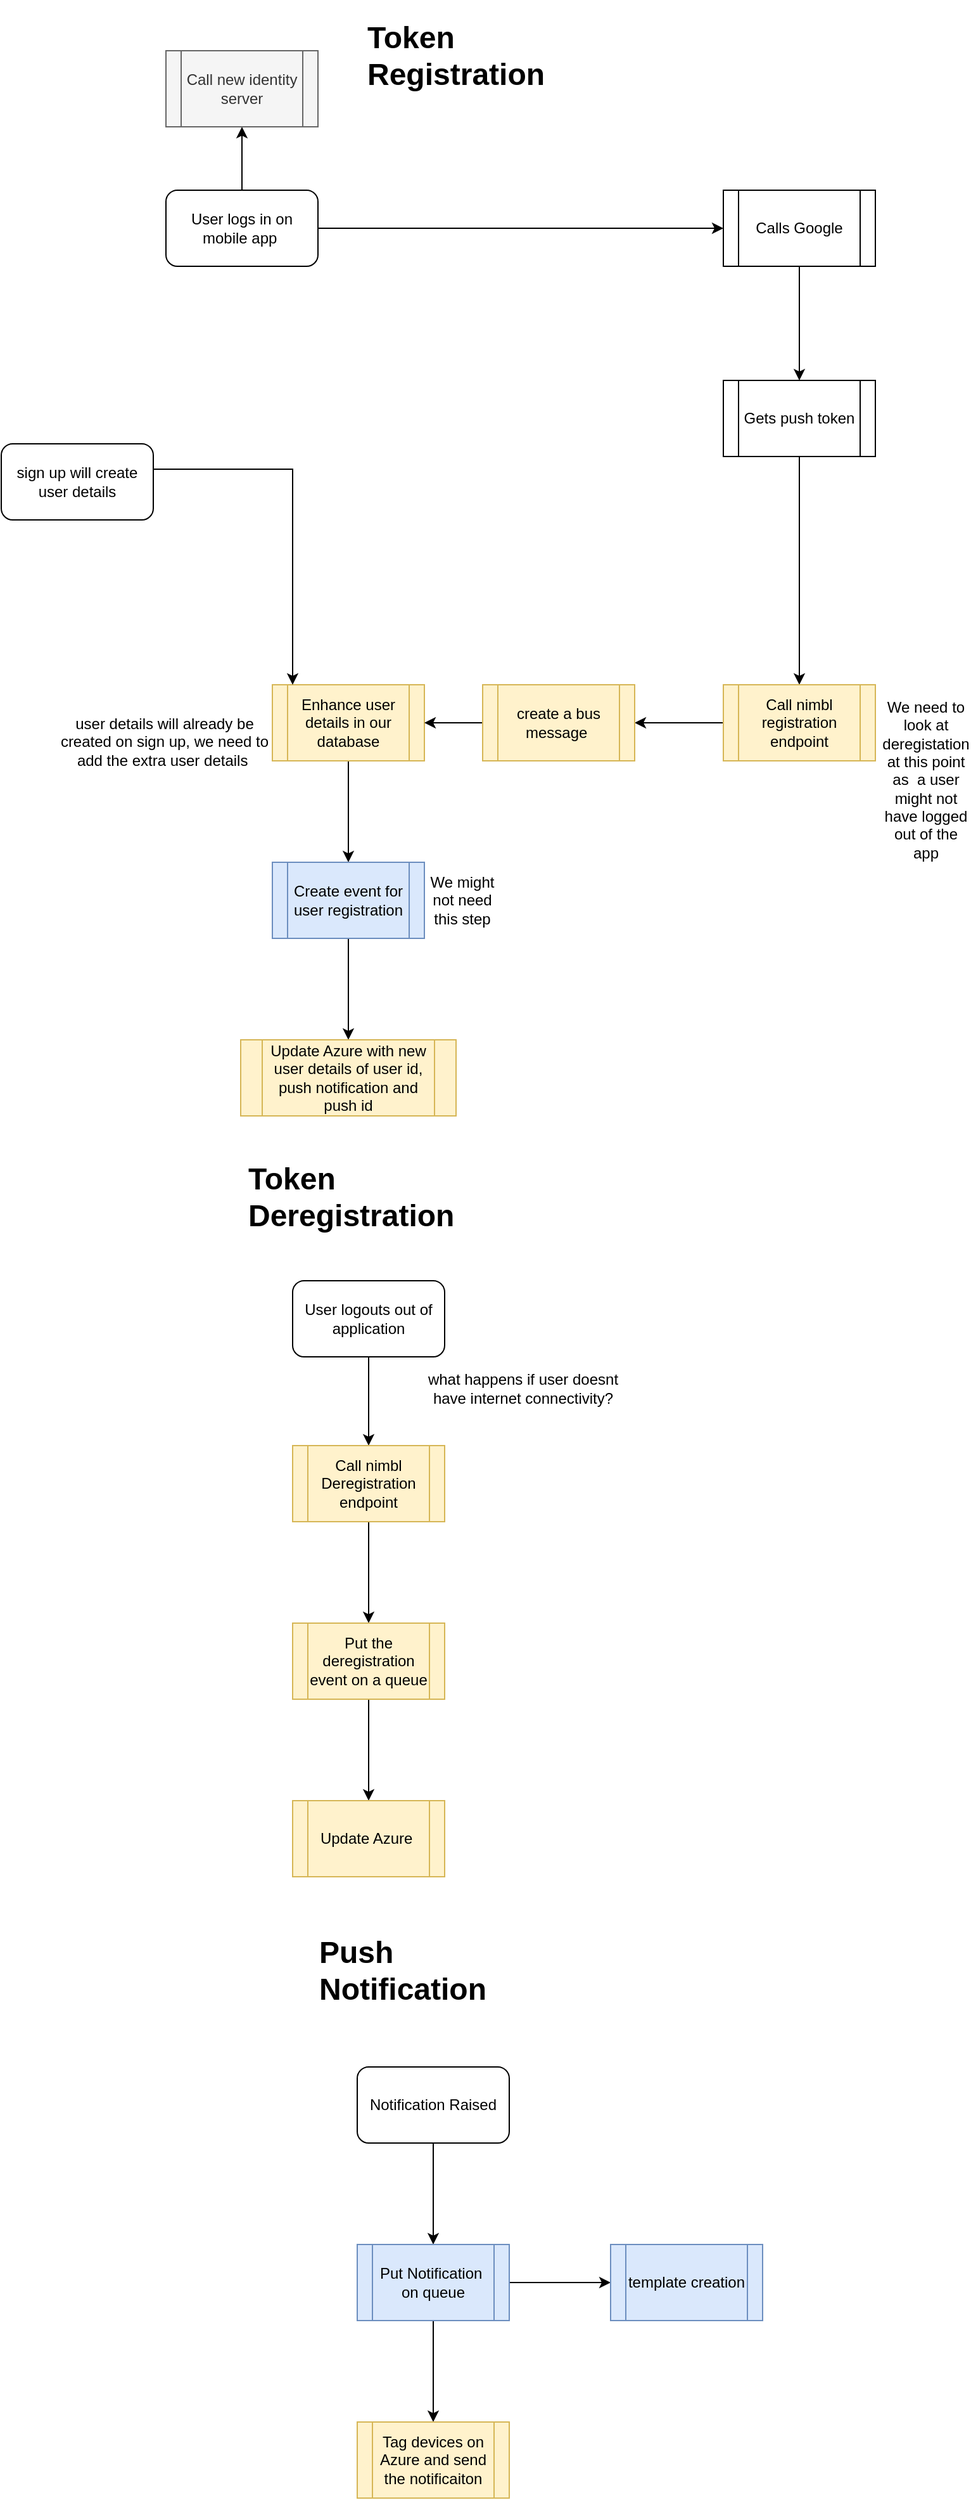<mxfile version="24.0.1" type="github">
  <diagram name="Page-1" id="zNh0KvHFWbtnfTPr5riH">
    <mxGraphModel dx="1434" dy="1949" grid="1" gridSize="10" guides="1" tooltips="1" connect="1" arrows="1" fold="1" page="1" pageScale="1" pageWidth="827" pageHeight="1169" math="0" shadow="0">
      <root>
        <mxCell id="0" />
        <mxCell id="1" parent="0" />
        <mxCell id="ImAyc6x-_rFWX8c06Pwl-3" value="" style="edgeStyle=orthogonalEdgeStyle;rounded=0;orthogonalLoop=1;jettySize=auto;html=1;" parent="1" source="ImAyc6x-_rFWX8c06Pwl-1" target="ImAyc6x-_rFWX8c06Pwl-2" edge="1">
          <mxGeometry relative="1" as="geometry" />
        </mxCell>
        <mxCell id="KaxOUmFlfcMVJWZ9HVVq-26" value="" style="edgeStyle=orthogonalEdgeStyle;rounded=0;orthogonalLoop=1;jettySize=auto;html=1;" parent="1" source="ImAyc6x-_rFWX8c06Pwl-1" target="KaxOUmFlfcMVJWZ9HVVq-1" edge="1">
          <mxGeometry relative="1" as="geometry" />
        </mxCell>
        <mxCell id="ImAyc6x-_rFWX8c06Pwl-1" value="User logs in on mobile app&amp;nbsp;" style="rounded=1;whiteSpace=wrap;html=1;" parent="1" vertex="1">
          <mxGeometry x="150" y="-1000" width="120" height="60" as="geometry" />
        </mxCell>
        <mxCell id="ImAyc6x-_rFWX8c06Pwl-5" value="" style="edgeStyle=orthogonalEdgeStyle;rounded=0;orthogonalLoop=1;jettySize=auto;html=1;" parent="1" source="ImAyc6x-_rFWX8c06Pwl-2" target="ImAyc6x-_rFWX8c06Pwl-4" edge="1">
          <mxGeometry relative="1" as="geometry" />
        </mxCell>
        <mxCell id="ImAyc6x-_rFWX8c06Pwl-2" value="Calls Google" style="shape=process;whiteSpace=wrap;html=1;backgroundOutline=1;" parent="1" vertex="1">
          <mxGeometry x="590" y="-1000" width="120" height="60" as="geometry" />
        </mxCell>
        <mxCell id="ImAyc6x-_rFWX8c06Pwl-7" value="" style="edgeStyle=orthogonalEdgeStyle;rounded=0;orthogonalLoop=1;jettySize=auto;html=1;" parent="1" source="ImAyc6x-_rFWX8c06Pwl-4" target="ImAyc6x-_rFWX8c06Pwl-6" edge="1">
          <mxGeometry relative="1" as="geometry" />
        </mxCell>
        <mxCell id="ImAyc6x-_rFWX8c06Pwl-4" value="Gets push token" style="shape=process;whiteSpace=wrap;html=1;backgroundOutline=1;" parent="1" vertex="1">
          <mxGeometry x="590" y="-850" width="120" height="60" as="geometry" />
        </mxCell>
        <mxCell id="KaxOUmFlfcMVJWZ9HVVq-34" value="" style="edgeStyle=orthogonalEdgeStyle;rounded=0;orthogonalLoop=1;jettySize=auto;html=1;" parent="1" source="ImAyc6x-_rFWX8c06Pwl-6" target="KaxOUmFlfcMVJWZ9HVVq-33" edge="1">
          <mxGeometry relative="1" as="geometry" />
        </mxCell>
        <mxCell id="ImAyc6x-_rFWX8c06Pwl-6" value="Call nimbl registration endpoint" style="shape=process;whiteSpace=wrap;html=1;backgroundOutline=1;fillColor=#fff2cc;strokeColor=#d6b656;" parent="1" vertex="1">
          <mxGeometry x="590" y="-610" width="120" height="60" as="geometry" />
        </mxCell>
        <mxCell id="KaxOUmFlfcMVJWZ9HVVq-4" value="" style="edgeStyle=orthogonalEdgeStyle;rounded=0;orthogonalLoop=1;jettySize=auto;html=1;" parent="1" source="ImAyc6x-_rFWX8c06Pwl-10" target="KaxOUmFlfcMVJWZ9HVVq-3" edge="1">
          <mxGeometry relative="1" as="geometry" />
        </mxCell>
        <mxCell id="ImAyc6x-_rFWX8c06Pwl-10" value="Enhance user details in our database" style="shape=process;whiteSpace=wrap;html=1;backgroundOutline=1;fillColor=#fff2cc;strokeColor=#d6b656;" parent="1" vertex="1">
          <mxGeometry x="234" y="-610" width="120" height="60" as="geometry" />
        </mxCell>
        <mxCell id="KaxOUmFlfcMVJWZ9HVVq-1" value="Call new identity server" style="shape=process;whiteSpace=wrap;html=1;backgroundOutline=1;fillColor=#f5f5f5;fontColor=#333333;strokeColor=#666666;" parent="1" vertex="1">
          <mxGeometry x="150" y="-1110" width="120" height="60" as="geometry" />
        </mxCell>
        <mxCell id="KaxOUmFlfcMVJWZ9HVVq-6" value="" style="edgeStyle=orthogonalEdgeStyle;rounded=0;orthogonalLoop=1;jettySize=auto;html=1;" parent="1" source="KaxOUmFlfcMVJWZ9HVVq-3" target="KaxOUmFlfcMVJWZ9HVVq-5" edge="1">
          <mxGeometry relative="1" as="geometry" />
        </mxCell>
        <mxCell id="KaxOUmFlfcMVJWZ9HVVq-3" value="Create event for user registration" style="shape=process;whiteSpace=wrap;html=1;backgroundOutline=1;fillColor=#dae8fc;strokeColor=#6c8ebf;" parent="1" vertex="1">
          <mxGeometry x="234" y="-470" width="120" height="60" as="geometry" />
        </mxCell>
        <mxCell id="KaxOUmFlfcMVJWZ9HVVq-5" value="Update Azure with new user details of user id, push notification and push id" style="shape=process;whiteSpace=wrap;html=1;backgroundOutline=1;fillColor=#fff2cc;strokeColor=#d6b656;" parent="1" vertex="1">
          <mxGeometry x="209" y="-330" width="170" height="60" as="geometry" />
        </mxCell>
        <mxCell id="KaxOUmFlfcMVJWZ9HVVq-9" value="&lt;h1&gt;Token Registration&lt;/h1&gt;&lt;p&gt;&lt;br&gt;&lt;/p&gt;" style="text;html=1;strokeColor=none;fillColor=none;spacing=5;spacingTop=-20;whiteSpace=wrap;overflow=hidden;rounded=0;" parent="1" vertex="1">
          <mxGeometry x="304" y="-1140" width="190" height="80" as="geometry" />
        </mxCell>
        <mxCell id="KaxOUmFlfcMVJWZ9HVVq-10" value="&lt;h1&gt;Push Notification&lt;/h1&gt;&lt;p&gt;&lt;br&gt;&lt;/p&gt;" style="text;html=1;strokeColor=none;fillColor=none;spacing=5;spacingTop=-20;whiteSpace=wrap;overflow=hidden;rounded=0;" parent="1" vertex="1">
          <mxGeometry x="266" y="370" width="190" height="70" as="geometry" />
        </mxCell>
        <mxCell id="KaxOUmFlfcMVJWZ9HVVq-15" value="" style="edgeStyle=orthogonalEdgeStyle;rounded=0;orthogonalLoop=1;jettySize=auto;html=1;" parent="1" source="KaxOUmFlfcMVJWZ9HVVq-11" target="KaxOUmFlfcMVJWZ9HVVq-14" edge="1">
          <mxGeometry relative="1" as="geometry" />
        </mxCell>
        <mxCell id="KaxOUmFlfcMVJWZ9HVVq-11" value="Notification Raised" style="rounded=1;whiteSpace=wrap;html=1;" parent="1" vertex="1">
          <mxGeometry x="301" y="480" width="120" height="60" as="geometry" />
        </mxCell>
        <mxCell id="KaxOUmFlfcMVJWZ9HVVq-17" value="" style="edgeStyle=orthogonalEdgeStyle;rounded=0;orthogonalLoop=1;jettySize=auto;html=1;" parent="1" source="KaxOUmFlfcMVJWZ9HVVq-14" target="KaxOUmFlfcMVJWZ9HVVq-16" edge="1">
          <mxGeometry relative="1" as="geometry" />
        </mxCell>
        <mxCell id="KaxOUmFlfcMVJWZ9HVVq-39" value="" style="edgeStyle=orthogonalEdgeStyle;rounded=0;orthogonalLoop=1;jettySize=auto;html=1;" parent="1" source="KaxOUmFlfcMVJWZ9HVVq-14" target="KaxOUmFlfcMVJWZ9HVVq-38" edge="1">
          <mxGeometry relative="1" as="geometry" />
        </mxCell>
        <mxCell id="KaxOUmFlfcMVJWZ9HVVq-14" value="Put Notification&amp;nbsp; on queue" style="shape=process;whiteSpace=wrap;html=1;backgroundOutline=1;fillColor=#dae8fc;strokeColor=#6c8ebf;" parent="1" vertex="1">
          <mxGeometry x="301" y="620" width="120" height="60" as="geometry" />
        </mxCell>
        <mxCell id="KaxOUmFlfcMVJWZ9HVVq-16" value="Tag devices on Azure and send the notificaiton" style="shape=process;whiteSpace=wrap;html=1;backgroundOutline=1;fillColor=#fff2cc;strokeColor=#d6b656;" parent="1" vertex="1">
          <mxGeometry x="301" y="760" width="120" height="60" as="geometry" />
        </mxCell>
        <mxCell id="KaxOUmFlfcMVJWZ9HVVq-18" value="&lt;h1&gt;Token Deregistration&lt;/h1&gt;" style="text;html=1;strokeColor=none;fillColor=none;spacing=5;spacingTop=-20;whiteSpace=wrap;overflow=hidden;rounded=0;" parent="1" vertex="1">
          <mxGeometry x="210" y="-240" width="190" height="90" as="geometry" />
        </mxCell>
        <mxCell id="KaxOUmFlfcMVJWZ9HVVq-21" value="" style="edgeStyle=orthogonalEdgeStyle;rounded=0;orthogonalLoop=1;jettySize=auto;html=1;" parent="1" source="KaxOUmFlfcMVJWZ9HVVq-19" target="KaxOUmFlfcMVJWZ9HVVq-20" edge="1">
          <mxGeometry relative="1" as="geometry" />
        </mxCell>
        <mxCell id="KaxOUmFlfcMVJWZ9HVVq-19" value="User logouts out of application" style="rounded=1;whiteSpace=wrap;html=1;" parent="1" vertex="1">
          <mxGeometry x="250" y="-140" width="120" height="60" as="geometry" />
        </mxCell>
        <mxCell id="KaxOUmFlfcMVJWZ9HVVq-23" value="" style="edgeStyle=orthogonalEdgeStyle;rounded=0;orthogonalLoop=1;jettySize=auto;html=1;" parent="1" source="KaxOUmFlfcMVJWZ9HVVq-20" target="KaxOUmFlfcMVJWZ9HVVq-22" edge="1">
          <mxGeometry relative="1" as="geometry" />
        </mxCell>
        <mxCell id="KaxOUmFlfcMVJWZ9HVVq-20" value="Call nimbl Deregistration endpoint" style="shape=process;whiteSpace=wrap;html=1;backgroundOutline=1;fillColor=#fff2cc;strokeColor=#d6b656;" parent="1" vertex="1">
          <mxGeometry x="250" y="-10" width="120" height="60" as="geometry" />
        </mxCell>
        <mxCell id="KaxOUmFlfcMVJWZ9HVVq-25" value="" style="edgeStyle=orthogonalEdgeStyle;rounded=0;orthogonalLoop=1;jettySize=auto;html=1;" parent="1" source="KaxOUmFlfcMVJWZ9HVVq-22" target="KaxOUmFlfcMVJWZ9HVVq-24" edge="1">
          <mxGeometry relative="1" as="geometry" />
        </mxCell>
        <mxCell id="KaxOUmFlfcMVJWZ9HVVq-22" value="Put the deregistration event on a queue" style="shape=process;whiteSpace=wrap;html=1;backgroundOutline=1;fillColor=#fff2cc;strokeColor=#d6b656;" parent="1" vertex="1">
          <mxGeometry x="250" y="130" width="120" height="60" as="geometry" />
        </mxCell>
        <mxCell id="KaxOUmFlfcMVJWZ9HVVq-24" value="Update Azure&amp;nbsp;" style="shape=process;whiteSpace=wrap;html=1;backgroundOutline=1;fillColor=#fff2cc;strokeColor=#d6b656;" parent="1" vertex="1">
          <mxGeometry x="250" y="270" width="120" height="60" as="geometry" />
        </mxCell>
        <mxCell id="KaxOUmFlfcMVJWZ9HVVq-28" value="" style="edgeStyle=orthogonalEdgeStyle;rounded=0;orthogonalLoop=1;jettySize=auto;html=1;" parent="1" source="KaxOUmFlfcMVJWZ9HVVq-27" target="ImAyc6x-_rFWX8c06Pwl-10" edge="1">
          <mxGeometry relative="1" as="geometry">
            <Array as="points">
              <mxPoint x="250" y="-780" />
            </Array>
          </mxGeometry>
        </mxCell>
        <mxCell id="KaxOUmFlfcMVJWZ9HVVq-27" value="sign up will create user details" style="rounded=1;whiteSpace=wrap;html=1;" parent="1" vertex="1">
          <mxGeometry x="20" y="-800" width="120" height="60" as="geometry" />
        </mxCell>
        <mxCell id="KaxOUmFlfcMVJWZ9HVVq-29" value="user details will already be created on sign up, we need to add the extra user details&amp;nbsp;" style="text;html=1;strokeColor=none;fillColor=none;align=center;verticalAlign=middle;whiteSpace=wrap;rounded=0;" parent="1" vertex="1">
          <mxGeometry x="64" y="-580" width="170" height="30" as="geometry" />
        </mxCell>
        <mxCell id="KaxOUmFlfcMVJWZ9HVVq-30" value="We need to look at deregistation at this point as&amp;nbsp; a user might not have logged out of the app" style="text;html=1;strokeColor=none;fillColor=none;align=center;verticalAlign=middle;whiteSpace=wrap;rounded=0;" parent="1" vertex="1">
          <mxGeometry x="720" y="-550" width="60" height="30" as="geometry" />
        </mxCell>
        <mxCell id="KaxOUmFlfcMVJWZ9HVVq-31" value="We might not need this step" style="text;html=1;strokeColor=none;fillColor=none;align=center;verticalAlign=middle;whiteSpace=wrap;rounded=0;" parent="1" vertex="1">
          <mxGeometry x="354" y="-455" width="60" height="30" as="geometry" />
        </mxCell>
        <mxCell id="KaxOUmFlfcMVJWZ9HVVq-35" value="" style="edgeStyle=orthogonalEdgeStyle;rounded=0;orthogonalLoop=1;jettySize=auto;html=1;" parent="1" source="KaxOUmFlfcMVJWZ9HVVq-33" target="ImAyc6x-_rFWX8c06Pwl-10" edge="1">
          <mxGeometry relative="1" as="geometry" />
        </mxCell>
        <mxCell id="KaxOUmFlfcMVJWZ9HVVq-33" value="create a bus message&amp;nbsp;" style="shape=process;whiteSpace=wrap;html=1;backgroundOutline=1;fillColor=#fff2cc;strokeColor=#d6b656;" parent="1" vertex="1">
          <mxGeometry x="400" y="-610" width="120" height="60" as="geometry" />
        </mxCell>
        <mxCell id="KaxOUmFlfcMVJWZ9HVVq-37" value="what happens if user doesnt have internet connectivity?" style="text;html=1;strokeColor=none;fillColor=none;align=center;verticalAlign=middle;whiteSpace=wrap;rounded=0;" parent="1" vertex="1">
          <mxGeometry x="344" y="-70" width="176" height="30" as="geometry" />
        </mxCell>
        <mxCell id="KaxOUmFlfcMVJWZ9HVVq-38" value="template creation" style="shape=process;whiteSpace=wrap;html=1;backgroundOutline=1;fillColor=#dae8fc;strokeColor=#6c8ebf;" parent="1" vertex="1">
          <mxGeometry x="501" y="620" width="120" height="60" as="geometry" />
        </mxCell>
      </root>
    </mxGraphModel>
  </diagram>
</mxfile>
